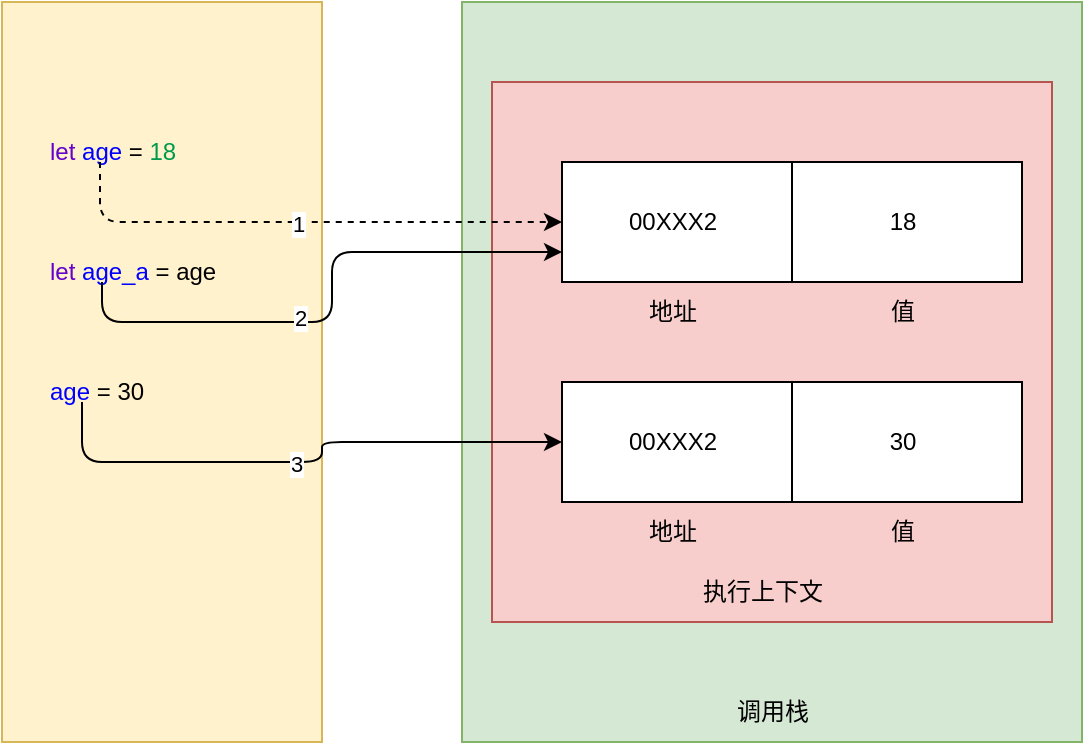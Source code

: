 <mxfile version="20.5.1" type="github">
  <diagram id="pgZ3SwVD17-PGnV9uRLD" name="第 1 页">
    <mxGraphModel dx="1426" dy="794" grid="1" gridSize="10" guides="1" tooltips="1" connect="1" arrows="1" fold="1" page="1" pageScale="1" pageWidth="3300" pageHeight="4681" math="0" shadow="0">
      <root>
        <mxCell id="0" />
        <mxCell id="1" parent="0" />
        <mxCell id="r-zv2CLeMM40Q0NJLQBN-1" value="" style="rounded=0;whiteSpace=wrap;html=1;fillColor=#fff2cc;strokeColor=#d6b656;" parent="1" vertex="1">
          <mxGeometry x="340" y="160" width="160" height="370" as="geometry" />
        </mxCell>
        <mxCell id="r-zv2CLeMM40Q0NJLQBN-2" value="&lt;font color=&quot;#6600cc&quot;&gt;let &lt;/font&gt;&lt;font color=&quot;#0000ff&quot;&gt;age&lt;/font&gt; = &lt;font color=&quot;#00994d&quot;&gt;18&lt;/font&gt;" style="text;html=1;align=left;verticalAlign=middle;resizable=0;points=[];autosize=1;strokeColor=none;fillColor=none;" parent="1" vertex="1">
          <mxGeometry x="362" y="220" width="90" height="30" as="geometry" />
        </mxCell>
        <mxCell id="r-zv2CLeMM40Q0NJLQBN-3" value="&lt;font color=&quot;#6600cc&quot;&gt;let &lt;/font&gt;&lt;font color=&quot;#0000ff&quot;&gt;age_a&lt;/font&gt; = age" style="text;html=1;align=left;verticalAlign=middle;resizable=0;points=[];autosize=1;strokeColor=none;fillColor=none;" parent="1" vertex="1">
          <mxGeometry x="362" y="280" width="110" height="30" as="geometry" />
        </mxCell>
        <mxCell id="r-zv2CLeMM40Q0NJLQBN-5" value="&lt;font color=&quot;#0000ff&quot;&gt;age&lt;/font&gt;&amp;nbsp;= 30" style="text;html=1;align=left;verticalAlign=middle;resizable=0;points=[];autosize=1;strokeColor=none;fillColor=none;" parent="1" vertex="1">
          <mxGeometry x="362" y="340" width="70" height="30" as="geometry" />
        </mxCell>
        <mxCell id="r-zv2CLeMM40Q0NJLQBN-6" value="" style="rounded=0;whiteSpace=wrap;html=1;fillColor=#d5e8d4;strokeColor=#82b366;" parent="1" vertex="1">
          <mxGeometry x="570" y="160" width="310" height="370" as="geometry" />
        </mxCell>
        <mxCell id="r-zv2CLeMM40Q0NJLQBN-7" value="调用栈" style="text;html=1;align=center;verticalAlign=middle;resizable=0;points=[];autosize=1;strokeColor=none;fillColor=none;fontColor=#000000;" parent="1" vertex="1">
          <mxGeometry x="695" y="500" width="60" height="30" as="geometry" />
        </mxCell>
        <mxCell id="r-zv2CLeMM40Q0NJLQBN-8" value="" style="whiteSpace=wrap;html=1;fillColor=#f8cecc;strokeColor=#b85450;" parent="1" vertex="1">
          <mxGeometry x="585" y="200" width="280" height="270" as="geometry" />
        </mxCell>
        <mxCell id="r-zv2CLeMM40Q0NJLQBN-9" value="执行上下文" style="text;html=1;align=center;verticalAlign=middle;resizable=0;points=[];autosize=1;strokeColor=none;fillColor=none;fontColor=#000000;" parent="1" vertex="1">
          <mxGeometry x="680" y="440" width="80" height="30" as="geometry" />
        </mxCell>
        <mxCell id="r-zv2CLeMM40Q0NJLQBN-10" value="" style="rounded=0;whiteSpace=wrap;html=1;fontColor=#000000;" parent="1" vertex="1">
          <mxGeometry x="620" y="240" width="230" height="60" as="geometry" />
        </mxCell>
        <mxCell id="r-zv2CLeMM40Q0NJLQBN-13" value="" style="endArrow=none;html=1;rounded=0;fontColor=#000000;entryX=0.5;entryY=0;entryDx=0;entryDy=0;exitX=0.5;exitY=1;exitDx=0;exitDy=0;" parent="1" source="r-zv2CLeMM40Q0NJLQBN-10" target="r-zv2CLeMM40Q0NJLQBN-10" edge="1">
          <mxGeometry width="50" height="50" relative="1" as="geometry">
            <mxPoint x="260" y="500" as="sourcePoint" />
            <mxPoint x="310" y="450" as="targetPoint" />
          </mxGeometry>
        </mxCell>
        <mxCell id="r-zv2CLeMM40Q0NJLQBN-14" value="00XXX2&lt;br&gt;" style="text;html=1;align=center;verticalAlign=middle;resizable=0;points=[];autosize=1;strokeColor=none;fillColor=none;fontColor=#000000;" parent="1" vertex="1">
          <mxGeometry x="640" y="255" width="70" height="30" as="geometry" />
        </mxCell>
        <mxCell id="r-zv2CLeMM40Q0NJLQBN-15" value="18" style="text;html=1;align=center;verticalAlign=middle;resizable=0;points=[];autosize=1;strokeColor=none;fillColor=none;fontColor=#000000;" parent="1" vertex="1">
          <mxGeometry x="770" y="255" width="40" height="30" as="geometry" />
        </mxCell>
        <mxCell id="r-zv2CLeMM40Q0NJLQBN-16" value="" style="rounded=0;whiteSpace=wrap;html=1;fontColor=#000000;" parent="1" vertex="1">
          <mxGeometry x="620" y="350" width="230" height="60" as="geometry" />
        </mxCell>
        <mxCell id="r-zv2CLeMM40Q0NJLQBN-17" value="" style="endArrow=none;html=1;rounded=0;fontColor=#000000;entryX=0.5;entryY=0;entryDx=0;entryDy=0;exitX=0.5;exitY=1;exitDx=0;exitDy=0;" parent="1" source="r-zv2CLeMM40Q0NJLQBN-16" target="r-zv2CLeMM40Q0NJLQBN-16" edge="1">
          <mxGeometry width="50" height="50" relative="1" as="geometry">
            <mxPoint x="260" y="610" as="sourcePoint" />
            <mxPoint x="310" y="560" as="targetPoint" />
          </mxGeometry>
        </mxCell>
        <mxCell id="r-zv2CLeMM40Q0NJLQBN-18" value="00XXX2&lt;br&gt;" style="text;html=1;align=center;verticalAlign=middle;resizable=0;points=[];autosize=1;strokeColor=none;fillColor=none;fontColor=#000000;" parent="1" vertex="1">
          <mxGeometry x="640" y="365" width="70" height="30" as="geometry" />
        </mxCell>
        <mxCell id="r-zv2CLeMM40Q0NJLQBN-19" value="30" style="text;html=1;align=center;verticalAlign=middle;resizable=0;points=[];autosize=1;strokeColor=none;fillColor=none;fontColor=#000000;" parent="1" vertex="1">
          <mxGeometry x="770" y="365" width="40" height="30" as="geometry" />
        </mxCell>
        <mxCell id="r-zv2CLeMM40Q0NJLQBN-23" style="edgeStyle=orthogonalEdgeStyle;orthogonalLoop=1;jettySize=auto;html=1;entryX=0;entryY=0.5;entryDx=0;entryDy=0;fontColor=#000000;rounded=1;dashed=1;" parent="1" target="r-zv2CLeMM40Q0NJLQBN-10" edge="1">
          <mxGeometry relative="1" as="geometry">
            <mxPoint x="389" y="240" as="sourcePoint" />
            <Array as="points">
              <mxPoint x="389" y="270" />
            </Array>
          </mxGeometry>
        </mxCell>
        <mxCell id="r-zv2CLeMM40Q0NJLQBN-27" value="1" style="edgeLabel;html=1;align=center;verticalAlign=middle;resizable=0;points=[];fontColor=#000000;" parent="r-zv2CLeMM40Q0NJLQBN-23" vertex="1" connectable="0">
          <mxGeometry x="-0.011" y="-1" relative="1" as="geometry">
            <mxPoint as="offset" />
          </mxGeometry>
        </mxCell>
        <mxCell id="r-zv2CLeMM40Q0NJLQBN-24" style="edgeStyle=orthogonalEdgeStyle;orthogonalLoop=1;jettySize=auto;html=1;entryX=0;entryY=0.75;entryDx=0;entryDy=0;fontColor=#000000;rounded=1;" parent="1" target="r-zv2CLeMM40Q0NJLQBN-10" edge="1">
          <mxGeometry relative="1" as="geometry">
            <mxPoint x="390" y="300" as="sourcePoint" />
            <Array as="points">
              <mxPoint x="390" y="320" />
              <mxPoint x="505" y="320" />
              <mxPoint x="505" y="285" />
            </Array>
          </mxGeometry>
        </mxCell>
        <mxCell id="r-zv2CLeMM40Q0NJLQBN-28" value="2" style="edgeLabel;html=1;align=center;verticalAlign=middle;resizable=0;points=[];fontColor=#000000;" parent="r-zv2CLeMM40Q0NJLQBN-24" vertex="1" connectable="0">
          <mxGeometry x="-0.165" y="2" relative="1" as="geometry">
            <mxPoint as="offset" />
          </mxGeometry>
        </mxCell>
        <mxCell id="r-zv2CLeMM40Q0NJLQBN-25" style="edgeStyle=orthogonalEdgeStyle;rounded=1;orthogonalLoop=1;jettySize=auto;html=1;entryX=0;entryY=0.5;entryDx=0;entryDy=0;fontColor=#000000;" parent="1" target="r-zv2CLeMM40Q0NJLQBN-16" edge="1">
          <mxGeometry relative="1" as="geometry">
            <mxPoint x="380" y="360" as="sourcePoint" />
            <Array as="points">
              <mxPoint x="380" y="390" />
              <mxPoint x="500" y="390" />
              <mxPoint x="500" y="380" />
            </Array>
          </mxGeometry>
        </mxCell>
        <mxCell id="r-zv2CLeMM40Q0NJLQBN-29" value="3" style="edgeLabel;html=1;align=center;verticalAlign=middle;resizable=0;points=[];fontColor=#000000;" parent="r-zv2CLeMM40Q0NJLQBN-25" vertex="1" connectable="0">
          <mxGeometry x="-0.021" y="-1" relative="1" as="geometry">
            <mxPoint as="offset" />
          </mxGeometry>
        </mxCell>
        <mxCell id="jrYOZNZO0rmUW5RJ0vkV-1" value="地址" style="text;html=1;align=center;verticalAlign=middle;resizable=0;points=[];autosize=1;strokeColor=none;fillColor=none;" vertex="1" parent="1">
          <mxGeometry x="650" y="300" width="50" height="30" as="geometry" />
        </mxCell>
        <mxCell id="jrYOZNZO0rmUW5RJ0vkV-2" value="地址" style="text;html=1;align=center;verticalAlign=middle;resizable=0;points=[];autosize=1;strokeColor=none;fillColor=none;" vertex="1" parent="1">
          <mxGeometry x="650" y="410" width="50" height="30" as="geometry" />
        </mxCell>
        <mxCell id="jrYOZNZO0rmUW5RJ0vkV-3" value="值" style="text;html=1;align=center;verticalAlign=middle;resizable=0;points=[];autosize=1;strokeColor=none;fillColor=none;" vertex="1" parent="1">
          <mxGeometry x="770" y="300" width="40" height="30" as="geometry" />
        </mxCell>
        <mxCell id="jrYOZNZO0rmUW5RJ0vkV-4" value="值" style="text;html=1;align=center;verticalAlign=middle;resizable=0;points=[];autosize=1;strokeColor=none;fillColor=none;" vertex="1" parent="1">
          <mxGeometry x="770" y="410" width="40" height="30" as="geometry" />
        </mxCell>
      </root>
    </mxGraphModel>
  </diagram>
</mxfile>
